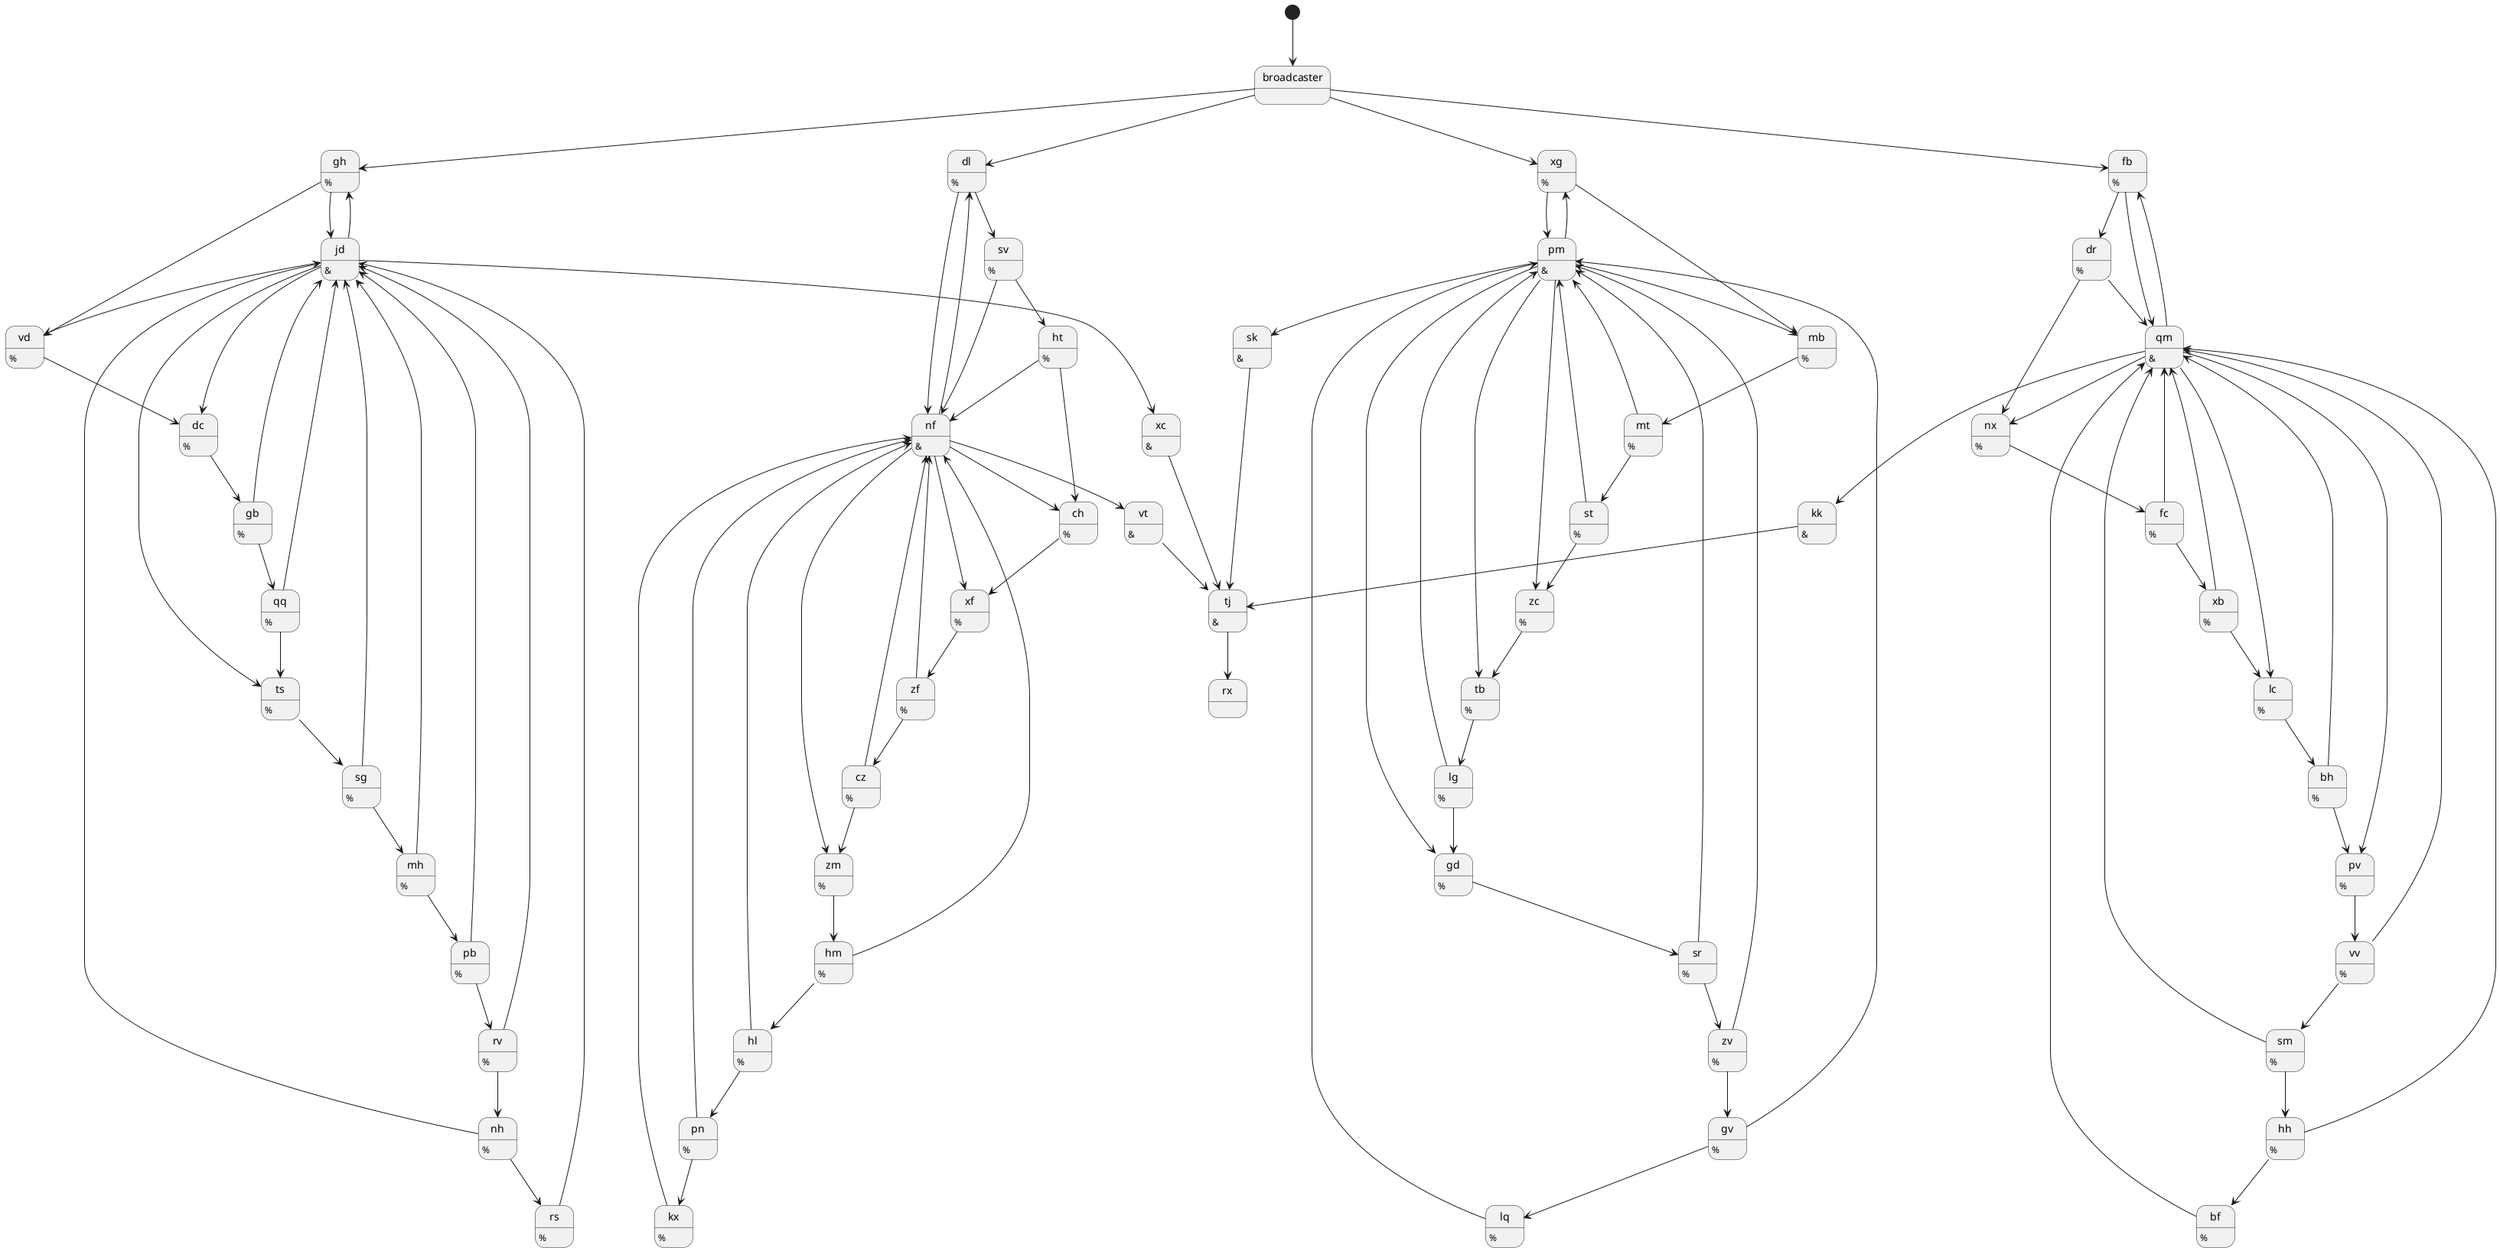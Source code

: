 @startuml Day20
[*] --> broadcaster
gv : %
gv --> lq
gv --> pm
rv : %
rv --> jd
rv --> nh
nh : %
nh --> rs
nh --> jd
vt : &
vt --> tj
zv : %
zv --> pm
zv --> gv
gh : %
gh --> jd
gh --> vd
hh : %
hh --> bf
hh --> qm
kx : %
kx --> nf
st : %
st --> pm
st --> zc
bh : %
bh --> qm
bh --> pv
sk : &
sk --> tj
hl : %
hl --> nf
hl --> pn
mt : %
mt --> st
mt --> pm
jd : &
jd --> ts
jd --> gh
jd --> vd
jd --> dc
jd --> xc
zm : %
zm --> hm
pv : %
pv --> vv
zf : %
zf --> nf
zf --> cz
xc : &
xc --> tj
bf : %
bf --> qm
ts : %
ts --> sg
ht : %
ht --> ch
ht --> nf
pb : %
pb --> rv
pb --> jd
nx : %
nx --> fc
mb : %
mb --> mt
mh : %
mh --> jd
mh --> pb
lc : %
lc --> bh
xg : %
xg --> mb
xg --> pm
vd : %
vd --> dc
broadcaster --> gh
broadcaster --> dl
broadcaster --> xg
broadcaster --> fb
sg : %
sg --> mh
sg --> jd
qq : %
qq --> ts
qq --> jd
dl : %
dl --> nf
dl --> sv
vv : %
vv --> sm
vv --> qm
zc : %
zc --> tb
sr : %
sr --> zv
sr --> pm
dc : %
dc --> gb
cz : %
cz --> nf
cz --> zm
rs : %
rs --> jd
hm : %
hm --> nf
hm --> hl
gd : %
gd --> sr
qm : &
qm --> lc
qm --> pv
qm --> nx
qm --> fb
qm --> kk
tj : &
tj --> rx
gb : %
gb --> qq
gb --> jd
xf : %
xf --> zf
tb : %
tb --> lg
sm : %
sm --> qm
sm --> hh
fb : %
fb --> dr
fb --> qm
lq : %
lq --> pm
nf : &
nf --> zm
nf --> dl
nf --> ch
nf --> xf
nf --> vt
pm : &
pm --> sk
pm --> zc
pm --> tb
pm --> gd
pm --> mb
pm --> xg
pn : %
pn --> nf
pn --> kx
fc : %
fc --> xb
fc --> qm
ch : %
ch --> xf
kk : &
kk --> tj
lg : %
lg --> pm
lg --> gd
sv : %
sv --> nf
sv --> ht
xb : %
xb --> qm
xb --> lc
dr : %
dr --> nx
dr --> qm
@enduml
